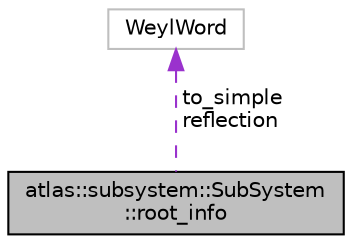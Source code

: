digraph "atlas::subsystem::SubSystem::root_info"
{
  edge [fontname="Helvetica",fontsize="10",labelfontname="Helvetica",labelfontsize="10"];
  node [fontname="Helvetica",fontsize="10",shape=record];
  Node1 [label="atlas::subsystem::SubSystem\l::root_info",height=0.2,width=0.4,color="black", fillcolor="grey75", style="filled", fontcolor="black"];
  Node2 -> Node1 [dir="back",color="darkorchid3",fontsize="10",style="dashed",label=" to_simple\nreflection" ,fontname="Helvetica"];
  Node2 [label="WeylWord",height=0.2,width=0.4,color="grey75", fillcolor="white", style="filled"];
}
